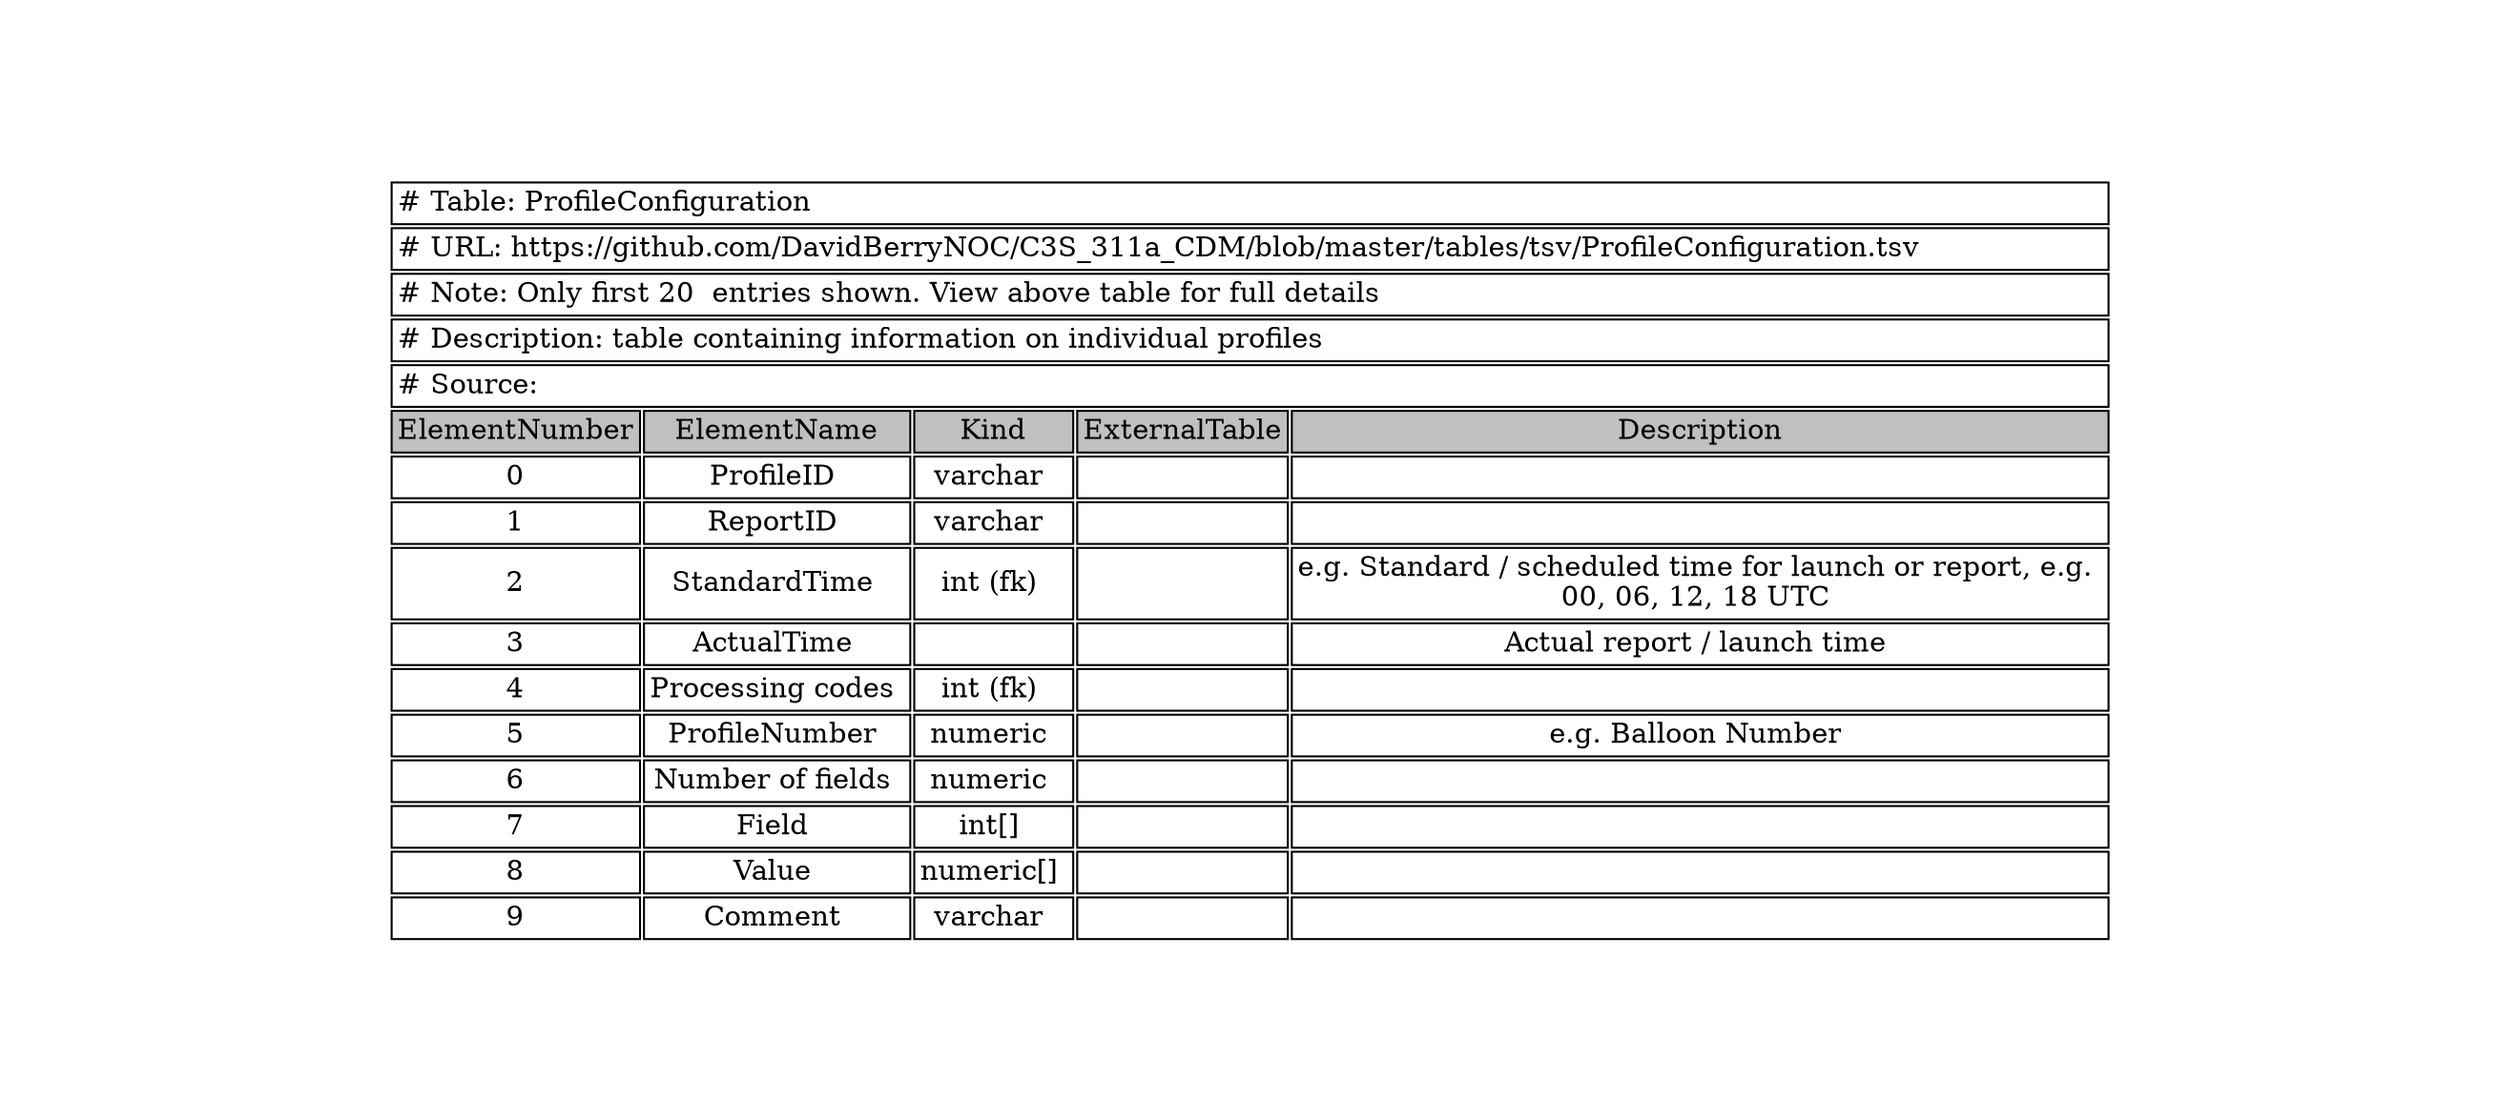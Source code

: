 digraph ProfileConfiguration {
node [color=white]
ProfileConfiguration [label=<<TABLE BORDER="0" CELLBORDER="1" CELLSPACING="2" COLOR="BLACK">
<TR><TD COLSPAN="5" ALIGN="left" PORT="head"># Table: ProfileConfiguration</TD></TR>
<TR><TD COLSPAN="5" ALIGN="left"># URL: https://github.com/DavidBerryNOC/C3S_311a_CDM/blob/master/tables/tsv/ProfileConfiguration.tsv</TD></TR>
<TR><TD COLSPAN="5" ALIGN="left"># Note: Only first 20  entries shown. View above table for full details</TD></TR>
<TR><TD ALIGN="left" COLSPAN="5"># Description: table containing information on individual profiles</TD></TR>
<TR><TD ALIGN="left" COLSPAN="5"># Source:</TD></TR>
<TR><TD BGCOLOR="GRAY">ElementNumber</TD><TD BGCOLOR="GRAY">ElementName</TD><TD BGCOLOR="GRAY">Kind</TD><TD BGCOLOR="GRAY">ExternalTable</TD><TD BGCOLOR="GRAY">Description</TD></TR>
<TR><TD PORT="ProfileIDL">0</TD><TD>ProfileID </TD><TD>varchar </TD><TD></TD><TD PORT="ProfileIDR"></TD></TR>
<TR><TD PORT="ReportIDL">1</TD><TD>ReportID </TD><TD>varchar </TD><TD></TD><TD PORT="ReportIDR"></TD></TR>
<TR><TD PORT="StandardTimeL">2</TD><TD>StandardTime </TD><TD>int (fk) </TD><TD></TD><TD PORT="StandardTimeR">e.g. Standard / scheduled time for launch or report, e.g. <BR/>00, 06, 12, 18 UTC </TD></TR>
<TR><TD PORT="ActualTimeL">3</TD><TD>ActualTime </TD><TD></TD><TD></TD><TD PORT="ActualTimeR">Actual report / launch time </TD></TR>
<TR><TD PORT="Processing codesL">4</TD><TD>Processing codes </TD><TD>int (fk) </TD><TD></TD><TD PORT="Processing codesR"></TD></TR>
<TR><TD PORT="ProfileNumberL">5</TD><TD>ProfileNumber </TD><TD>numeric </TD><TD></TD><TD PORT="ProfileNumberR">e.g. Balloon Number </TD></TR>
<TR><TD PORT="Number of fieldsL">6</TD><TD>Number of fields </TD><TD>numeric </TD><TD></TD><TD PORT="Number of fieldsR"></TD></TR>
<TR><TD PORT="FieldL">7</TD><TD>Field </TD><TD>int[] </TD><TD></TD><TD PORT="FieldR"></TD></TR>
<TR><TD PORT="ValueL">8</TD><TD>Value </TD><TD>numeric[] </TD><TD></TD><TD PORT="ValueR"></TD></TR>
<TR><TD PORT="CommentL">9</TD><TD>Comment </TD><TD>varchar </TD><TD></TD><TD PORT="CommentR"></TD></TR>
</TABLE>>];
}
